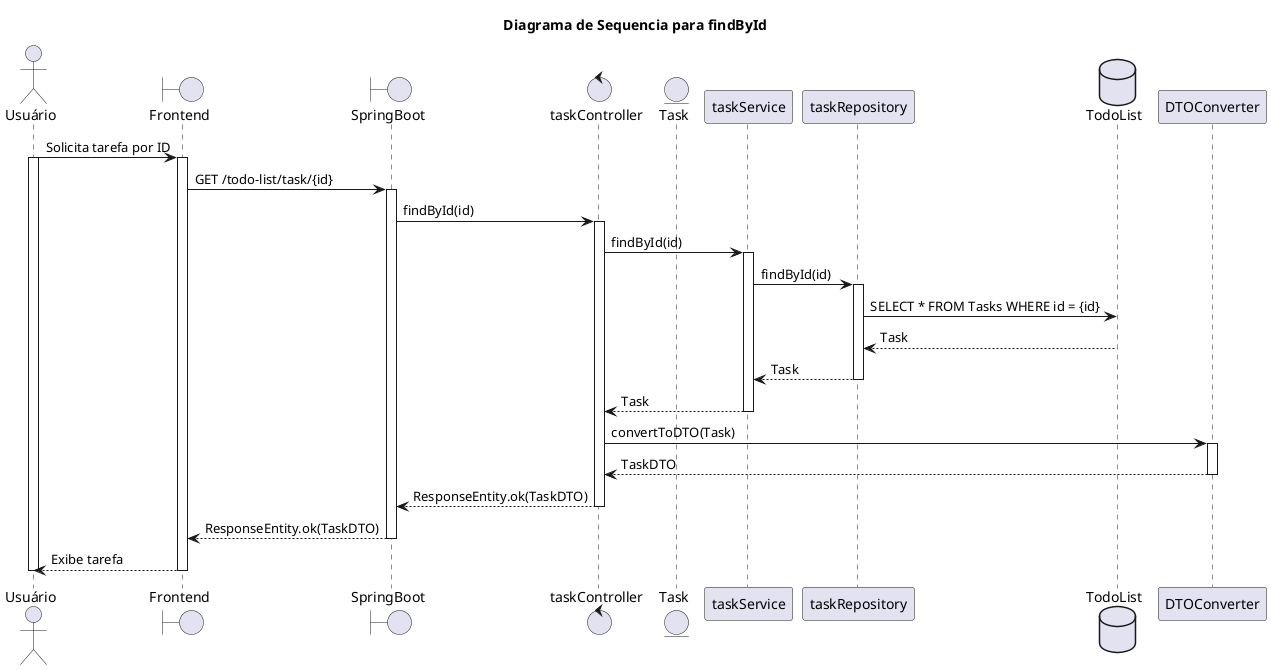 @startuml
title Diagrama de Sequencia para findById

actor Usuário
Boundary Frontend
Boundary SpringBoot
Control taskController
Entity Task
Participant taskService
Participant taskRepository
Database TodoList

Usuário -> Frontend: Solicita tarefa por ID
activate Usuário
activate Frontend
Frontend -> SpringBoot: GET /todo-list/task/{id}
activate SpringBoot
SpringBoot -> taskController: findById(id)
activate taskController
taskController -> taskService: findById(id)
activate taskService
taskService -> taskRepository: findById(id)
activate taskRepository
taskRepository -> TodoList: SELECT * FROM Tasks WHERE id = {id}
TodoList --> taskRepository: Task
taskRepository --> taskService: Task
deactivate taskRepository
taskService --> taskController: Task
deactivate taskService
taskController -> DTOConverter: convertToDTO(Task)
activate DTOConverter
DTOConverter --> taskController: TaskDTO
deactivate DTOConverter
taskController --> SpringBoot: ResponseEntity.ok(TaskDTO)
deactivate taskController
SpringBoot --> Frontend: ResponseEntity.ok(TaskDTO)
deactivate SpringBoot
Frontend --> Usuário: Exibe tarefa
deactivate Frontend
deactivate Usuário
@enduml
